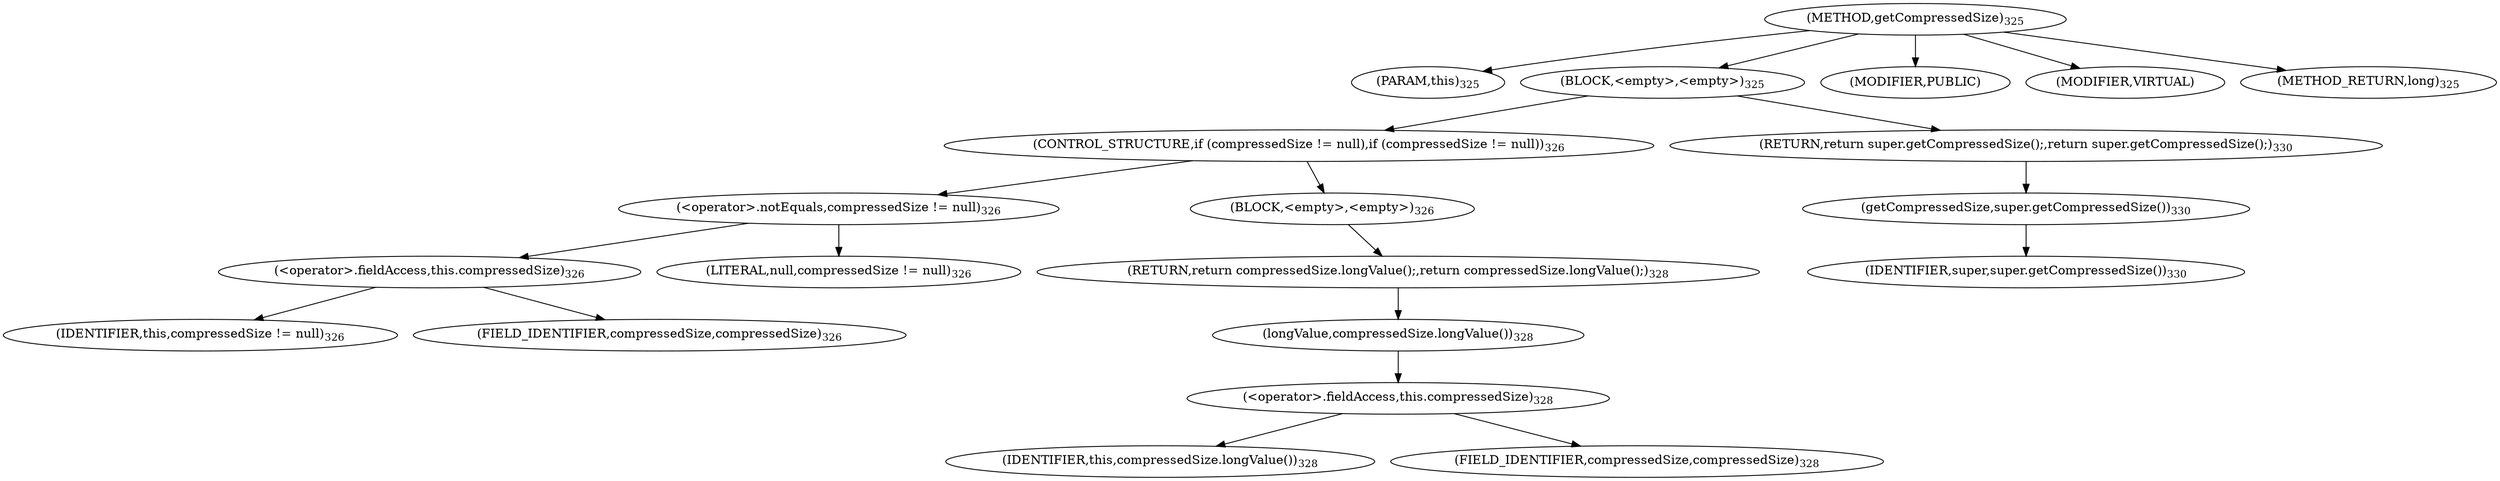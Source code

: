 digraph "getCompressedSize" {  
"565" [label = <(METHOD,getCompressedSize)<SUB>325</SUB>> ]
"566" [label = <(PARAM,this)<SUB>325</SUB>> ]
"567" [label = <(BLOCK,&lt;empty&gt;,&lt;empty&gt;)<SUB>325</SUB>> ]
"568" [label = <(CONTROL_STRUCTURE,if (compressedSize != null),if (compressedSize != null))<SUB>326</SUB>> ]
"569" [label = <(&lt;operator&gt;.notEquals,compressedSize != null)<SUB>326</SUB>> ]
"570" [label = <(&lt;operator&gt;.fieldAccess,this.compressedSize)<SUB>326</SUB>> ]
"571" [label = <(IDENTIFIER,this,compressedSize != null)<SUB>326</SUB>> ]
"572" [label = <(FIELD_IDENTIFIER,compressedSize,compressedSize)<SUB>326</SUB>> ]
"573" [label = <(LITERAL,null,compressedSize != null)<SUB>326</SUB>> ]
"574" [label = <(BLOCK,&lt;empty&gt;,&lt;empty&gt;)<SUB>326</SUB>> ]
"575" [label = <(RETURN,return compressedSize.longValue();,return compressedSize.longValue();)<SUB>328</SUB>> ]
"576" [label = <(longValue,compressedSize.longValue())<SUB>328</SUB>> ]
"577" [label = <(&lt;operator&gt;.fieldAccess,this.compressedSize)<SUB>328</SUB>> ]
"578" [label = <(IDENTIFIER,this,compressedSize.longValue())<SUB>328</SUB>> ]
"579" [label = <(FIELD_IDENTIFIER,compressedSize,compressedSize)<SUB>328</SUB>> ]
"580" [label = <(RETURN,return super.getCompressedSize();,return super.getCompressedSize();)<SUB>330</SUB>> ]
"581" [label = <(getCompressedSize,super.getCompressedSize())<SUB>330</SUB>> ]
"582" [label = <(IDENTIFIER,super,super.getCompressedSize())<SUB>330</SUB>> ]
"583" [label = <(MODIFIER,PUBLIC)> ]
"584" [label = <(MODIFIER,VIRTUAL)> ]
"585" [label = <(METHOD_RETURN,long)<SUB>325</SUB>> ]
  "565" -> "566" 
  "565" -> "567" 
  "565" -> "583" 
  "565" -> "584" 
  "565" -> "585" 
  "567" -> "568" 
  "567" -> "580" 
  "568" -> "569" 
  "568" -> "574" 
  "569" -> "570" 
  "569" -> "573" 
  "570" -> "571" 
  "570" -> "572" 
  "574" -> "575" 
  "575" -> "576" 
  "576" -> "577" 
  "577" -> "578" 
  "577" -> "579" 
  "580" -> "581" 
  "581" -> "582" 
}
